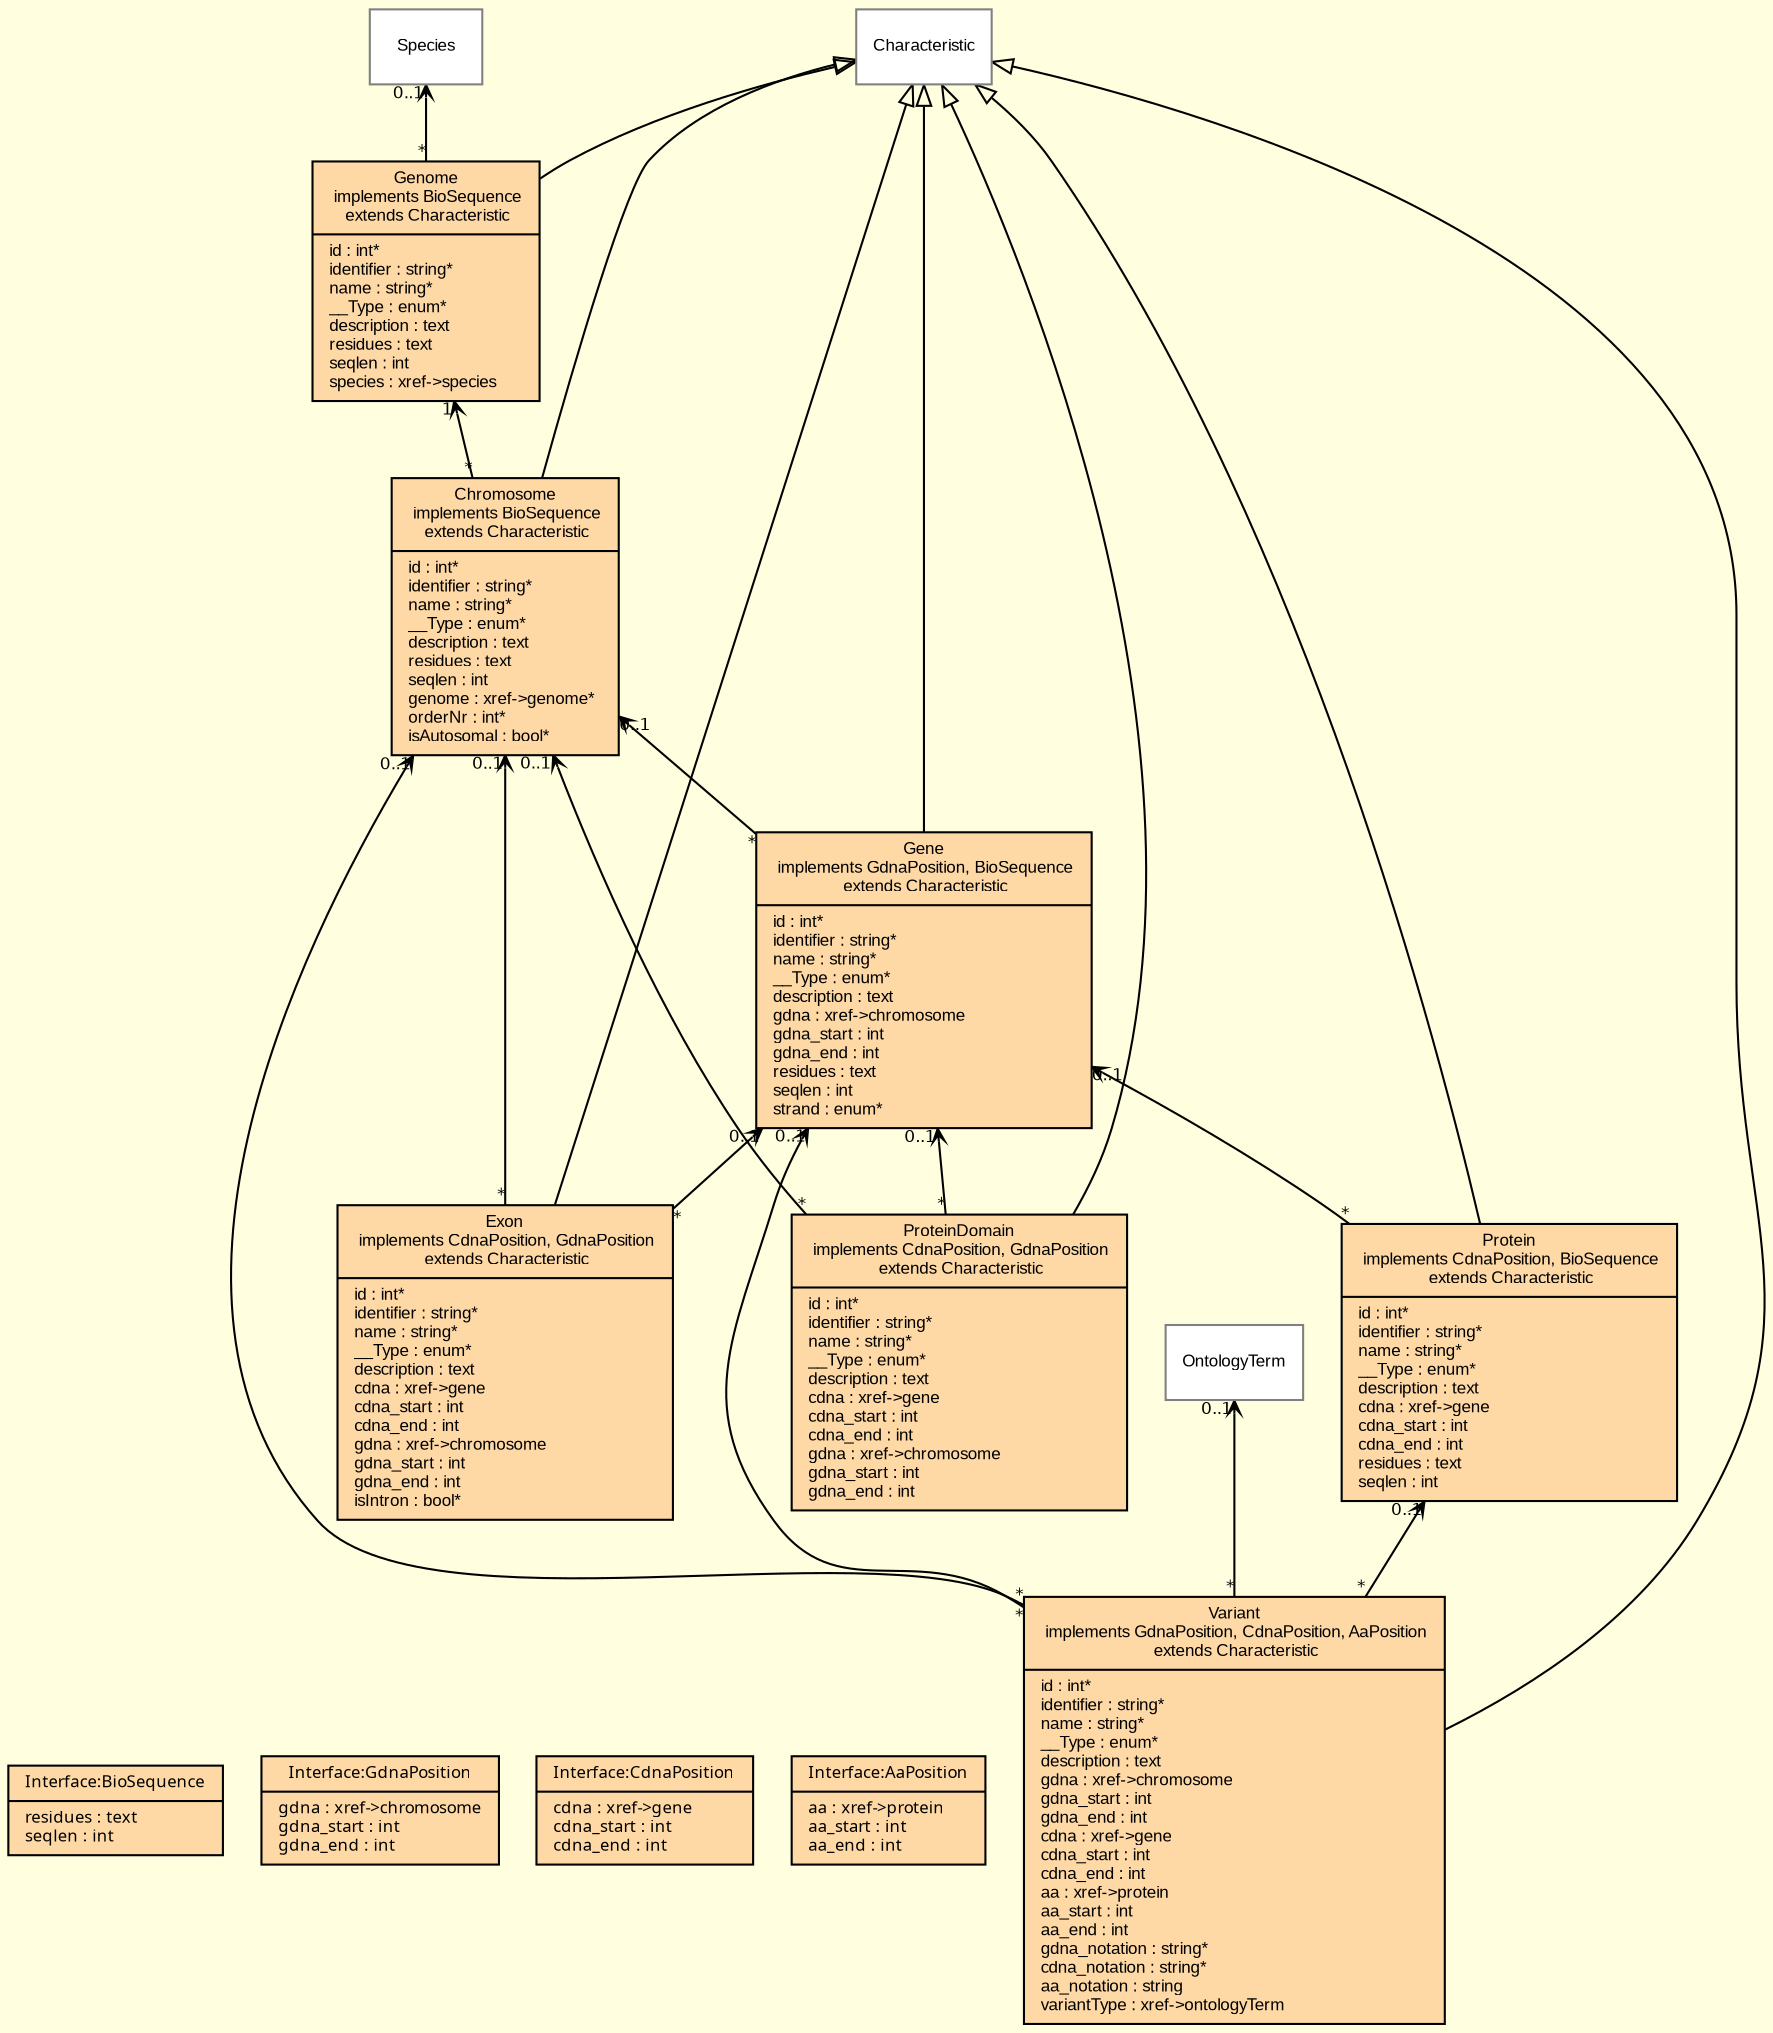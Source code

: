 digraph G {
        color = "white"
		compound = true
		fontname = "Bitstream Vera Sans"
		fontsize = 8
		pagedir="TB"
		rankdir="BT"
		bgcolor = "lightyellow"  
		labelfloat = "true"
		mode = "hier"
		overlap = "false"
		splines = "true"
		layers = "1:2"
		clusterrank = "local"
		outputorder="edgesfirst"

        node [
			fontname = "Arial"
            fontsize = 8
            shape = "record"
            color = "#808080"
            style="filled"
            fillcolor = "white"
            layer = "2"
            colorscheme = pastel19
        ]

        edge [
                fontname = "Bitstream Vera Sans"
                fontsize = 8
                layer = "1"
        ]

/* entities outside modules*/
               "BioSequence" [
                	    style = "filled"
                	    fillcolor =  "white"
			        	fontname = "Arial-Italic"
			        	fontcolor = "dimgrey"
			        	color = "dimgrey"
                
                        label = "{Interface:BioSequence|residues : text\lseqlen : int\l}"
                ]

               "GdnaPosition" [
                	    style = "filled"
                	    fillcolor =  "white"
			        	fontname = "Arial-Italic"
			        	fontcolor = "dimgrey"
			        	color = "dimgrey"
                
                        label = "{Interface:GdnaPosition|gdna : xref-&gt;chromosome\lgdna_start : int\lgdna_end : int\l}"
                ]

               "CdnaPosition" [
                	    style = "filled"
                	    fillcolor =  "white"
			        	fontname = "Arial-Italic"
			        	fontcolor = "dimgrey"
			        	color = "dimgrey"
                
                        label = "{Interface:CdnaPosition|cdna : xref-&gt;gene\lcdna_start : int\lcdna_end : int\l}"
                ]

               "AaPosition" [
                	    style = "filled"
                	    fillcolor =  "white"
			        	fontname = "Arial-Italic"
			        	fontcolor = "dimgrey"
			        	color = "dimgrey"
                
                        label = "{Interface:AaPosition|aa : xref-&gt;protein\laa_start : int\laa_end : int\l}"
                ]

               "Genome" [
                	    style = "filled"
                	    fillcolor =  "white"
			        	fontname = "Arial"
			        	fontcolor = "black"
			        	color = "black"
                
                        label = "{Genome\n implements BioSequence\n extends characteristic|id : int*\lidentifier : string*\lname : string*\l__Type : enum*\ldescription : text\lresidues : text\lseqlen : int\lspecies : xref-&gt;species\l}"
                ]

               "Chromosome" [
                	    style = "filled"
                	    fillcolor =  "white"
			        	fontname = "Arial"
			        	fontcolor = "black"
			        	color = "black"
                
                        label = "{Chromosome\n implements BioSequence\n extends characteristic|id : int*\lidentifier : string*\lname : string*\l__Type : enum*\ldescription : text\lresidues : text\lseqlen : int\lgenome : xref-&gt;genome*\lorderNr : int*\lisAutosomal : bool*\l}"
                ]

               "Gene" [
                	    style = "filled"
                	    fillcolor =  "white"
			        	fontname = "Arial"
			        	fontcolor = "black"
			        	color = "black"
                
                        label = "{Gene\n implements GdnaPosition, BioSequence\n extends characteristic|id : int*\lidentifier : string*\lname : string*\l__Type : enum*\ldescription : text\lgdna : xref-&gt;chromosome\lgdna_start : int\lgdna_end : int\lresidues : text\lseqlen : int\lstrand : enum*\l}"
                ]

               "Protein" [
                	    style = "filled"
                	    fillcolor =  "white"
			        	fontname = "Arial"
			        	fontcolor = "black"
			        	color = "black"
                
                        label = "{Protein\n implements CdnaPosition, BioSequence\n extends characteristic|id : int*\lidentifier : string*\lname : string*\l__Type : enum*\ldescription : text\lcdna : xref-&gt;gene\lcdna_start : int\lcdna_end : int\lresidues : text\lseqlen : int\l}"
                ]

               "ProteinDomain" [
                	    style = "filled"
                	    fillcolor =  "white"
			        	fontname = "Arial"
			        	fontcolor = "black"
			        	color = "black"
                
                        label = "{ProteinDomain\n implements CdnaPosition, GdnaPosition\n extends characteristic|id : int*\lidentifier : string*\lname : string*\l__Type : enum*\ldescription : text\lcdna : xref-&gt;gene\lcdna_start : int\lcdna_end : int\lgdna : xref-&gt;chromosome\lgdna_start : int\lgdna_end : int\l}"
                ]

               "Exon" [
                	    style = "filled"
                	    fillcolor =  "white"
			        	fontname = "Arial"
			        	fontcolor = "black"
			        	color = "black"
                
                        label = "{Exon\n implements CdnaPosition, GdnaPosition\n extends characteristic|id : int*\lidentifier : string*\lname : string*\l__Type : enum*\ldescription : text\lcdna : xref-&gt;gene\lcdna_start : int\lcdna_end : int\lgdna : xref-&gt;chromosome\lgdna_start : int\lgdna_end : int\lisIntron : bool*\l}"
                ]

               "Variant" [
                	    style = "filled"
                	    fillcolor =  "white"
			        	fontname = "Arial"
			        	fontcolor = "black"
			        	color = "black"
                
                        label = "{Variant\n implements GdnaPosition, CdnaPosition, AaPosition\n extends characteristic|id : int*\lidentifier : string*\lname : string*\l__Type : enum*\ldescription : text\lgdna : xref-&gt;chromosome\lgdna_start : int\lgdna_end : int\lcdna : xref-&gt;gene\lcdna_start : int\lcdna_end : int\laa : xref-&gt;protein\laa_start : int\laa_end : int\lgdna_notation : string*\lcdna_notation : string*\laa_notation : string\lvariantType : xref-&gt;ontologyTerm\l}"
                ]

/*entities inside modules*/
/*        subgraph cluster_0 {
        		rankdir = "TB"
        		pagedir = "TB"
                label = "org.molgenis.core"
                labelloc = bottom
				fillcolor = "white"
                style="filled"*/

/*        }  */
/*        subgraph cluster_1 {
        		rankdir = "TB"
        		pagedir = "TB"
                label = "org.molgenis.auth"
                labelloc = bottom
				fillcolor = "white"
                style="filled"*/

/*        }  */
/*        subgraph cluster_2 {
        		rankdir = "TB"
        		pagedir = "TB"
                label = "org.molgenis.observ"
                labelloc = bottom
				fillcolor = "white"
                style="filled"*/

/*        }  */
/*        subgraph cluster_3 {
        		rankdir = "TB"
        		pagedir = "TB"
                label = "org.molgenis.observ.target"
                labelloc = bottom
				fillcolor = "white"
                style="filled"*/

/*        }  */
/*        subgraph cluster_4 {
        		rankdir = "TB"
        		pagedir = "TB"
                label = "org.molgenis.variant"
                labelloc = bottom
				fillcolor = "white"
                style="filled"*/

                "BioSequence" [
                	    style = "filled"
                	    fillcolor =  "5"
			        	fontname = "Arial-Italic"
			        	fontcolor = "dimgrey"
			        	color = "dimgrey"
                
                        label = "{Interface:BioSequence|residues : text\lseqlen : int\l}"
                ]
                "GdnaPosition" [
                	    style = "filled"
                	    fillcolor =  "5"
			        	fontname = "Arial-Italic"
			        	fontcolor = "dimgrey"
			        	color = "dimgrey"
                
                        label = "{Interface:GdnaPosition|gdna : xref-&gt;chromosome\lgdna_start : int\lgdna_end : int\l}"
                ]
                "CdnaPosition" [
                	    style = "filled"
                	    fillcolor =  "5"
			        	fontname = "Arial-Italic"
			        	fontcolor = "dimgrey"
			        	color = "dimgrey"
                
                        label = "{Interface:CdnaPosition|cdna : xref-&gt;gene\lcdna_start : int\lcdna_end : int\l}"
                ]
                "AaPosition" [
                	    style = "filled"
                	    fillcolor =  "5"
			        	fontname = "Arial-Italic"
			        	fontcolor = "dimgrey"
			        	color = "dimgrey"
                
                        label = "{Interface:AaPosition|aa : xref-&gt;protein\laa_start : int\laa_end : int\l}"
                ]
                "Genome" [
                	    style = "filled"
                	    fillcolor =  "5"
			        	fontname = "Arial"
			        	fontcolor = "black"
			        	color = "black"
                
                        label = "{Genome\n implements BioSequence\n extends Characteristic|id : int*\lidentifier : string*\lname : string*\l__Type : enum*\ldescription : text\lresidues : text\lseqlen : int\lspecies : xref-&gt;species\l}"
                ]
                "Chromosome" [
                	    style = "filled"
                	    fillcolor =  "5"
			        	fontname = "Arial"
			        	fontcolor = "black"
			        	color = "black"
                
                        label = "{Chromosome\n implements BioSequence\n extends Characteristic|id : int*\lidentifier : string*\lname : string*\l__Type : enum*\ldescription : text\lresidues : text\lseqlen : int\lgenome : xref-&gt;genome*\lorderNr : int*\lisAutosomal : bool*\l}"
                ]
                "Gene" [
                	    style = "filled"
                	    fillcolor =  "5"
			        	fontname = "Arial"
			        	fontcolor = "black"
			        	color = "black"
                
                        label = "{Gene\n implements GdnaPosition, BioSequence\n extends Characteristic|id : int*\lidentifier : string*\lname : string*\l__Type : enum*\ldescription : text\lgdna : xref-&gt;chromosome\lgdna_start : int\lgdna_end : int\lresidues : text\lseqlen : int\lstrand : enum*\l}"
                ]
                "Protein" [
                	    style = "filled"
                	    fillcolor =  "5"
			        	fontname = "Arial"
			        	fontcolor = "black"
			        	color = "black"
                
                        label = "{Protein\n implements CdnaPosition, BioSequence\n extends Characteristic|id : int*\lidentifier : string*\lname : string*\l__Type : enum*\ldescription : text\lcdna : xref-&gt;gene\lcdna_start : int\lcdna_end : int\lresidues : text\lseqlen : int\l}"
                ]
                "ProteinDomain" [
                	    style = "filled"
                	    fillcolor =  "5"
			        	fontname = "Arial"
			        	fontcolor = "black"
			        	color = "black"
                
                        label = "{ProteinDomain\n implements CdnaPosition, GdnaPosition\n extends Characteristic|id : int*\lidentifier : string*\lname : string*\l__Type : enum*\ldescription : text\lcdna : xref-&gt;gene\lcdna_start : int\lcdna_end : int\lgdna : xref-&gt;chromosome\lgdna_start : int\lgdna_end : int\l}"
                ]
                "Exon" [
                	    style = "filled"
                	    fillcolor =  "5"
			        	fontname = "Arial"
			        	fontcolor = "black"
			        	color = "black"
                
                        label = "{Exon\n implements CdnaPosition, GdnaPosition\n extends Characteristic|id : int*\lidentifier : string*\lname : string*\l__Type : enum*\ldescription : text\lcdna : xref-&gt;gene\lcdna_start : int\lcdna_end : int\lgdna : xref-&gt;chromosome\lgdna_start : int\lgdna_end : int\lisIntron : bool*\l}"
                ]
                "Variant" [
                	    style = "filled"
                	    fillcolor =  "5"
			        	fontname = "Arial"
			        	fontcolor = "black"
			        	color = "black"
                
                        label = "{Variant\n implements GdnaPosition, CdnaPosition, AaPosition\n extends Characteristic|id : int*\lidentifier : string*\lname : string*\l__Type : enum*\ldescription : text\lgdna : xref-&gt;chromosome\lgdna_start : int\lgdna_end : int\lcdna : xref-&gt;gene\lcdna_start : int\lcdna_end : int\laa : xref-&gt;protein\laa_start : int\laa_end : int\lgdna_notation : string*\lcdna_notation : string*\laa_notation : string\lvariantType : xref-&gt;ontologyTerm\l}"
                ]
/*        }  */
/*        subgraph cluster_5 {
        		rankdir = "TB"
        		pagedir = "TB"
                label = "org.molgenis.organization"
                labelloc = bottom
				fillcolor = "white"
                style="filled"*/

/*        }  */
/*        subgraph cluster_6 {
        		rankdir = "TB"
        		pagedir = "TB"
                label = "org.molgenis.gwascentral"
                labelloc = bottom
				fillcolor = "white"
                style="filled"*/

/*        }  */

/*interface relationships*/
        edge [
                arrowhead = "empty"
                color = "#808080"
        ]

/*inheritance relationships*/
        edge [
                arrowhead = "empty"
                color = "black"
        ]
        
        "Genome" -> "Characteristic"
        "Chromosome" -> "Characteristic"
        "Gene" -> "Characteristic"
        "Protein" -> "Characteristic"
        "ProteinDomain" -> "Characteristic"
        "Exon" -> "Characteristic"
        "Variant" -> "Characteristic"

/*one to many 'xref' foreign key relationships*/
        edge [
                arrowhead = "open"
                arrowsize = 0.6
        ]
		"Genome" -> "Species" [
			headlabel = "0..1"
			taillabel = "*"
		]
		"Chromosome" -> "Genome" [
			headlabel = "1"
			taillabel = "*"
		]
		"Gene" -> "Chromosome" [
			headlabel = "0..1"
			taillabel = "*"
		]
		"Protein" -> "Gene" [
			headlabel = "0..1"
			taillabel = "*"
		]
		"ProteinDomain" -> "Gene" [
			headlabel = "0..1"
			taillabel = "*"
		]
		"ProteinDomain" -> "Chromosome" [
			headlabel = "0..1"
			taillabel = "*"
		]
		"Exon" -> "Gene" [
			headlabel = "0..1"
			taillabel = "*"
		]
		"Exon" -> "Chromosome" [
			headlabel = "0..1"
			taillabel = "*"
		]
		"Variant" -> "Chromosome" [
			headlabel = "0..1"
			taillabel = "*"
		]
		"Variant" -> "Gene" [
			headlabel = "0..1"
			taillabel = "*"
		]
		"Variant" -> "Protein" [
			headlabel = "0..1"
			taillabel = "*"
		]
		"Variant" -> "OntologyTerm" [
			headlabel = "0..1"
			taillabel = "*"
		]
        
        
/*many to many 'mref' foreign key relationships*/
        edge [
             arrowtail = "open"
             color = "black"
             headlabel = "*"
             taillabel = "*"
             arrowsize = 0.6
        ]
}